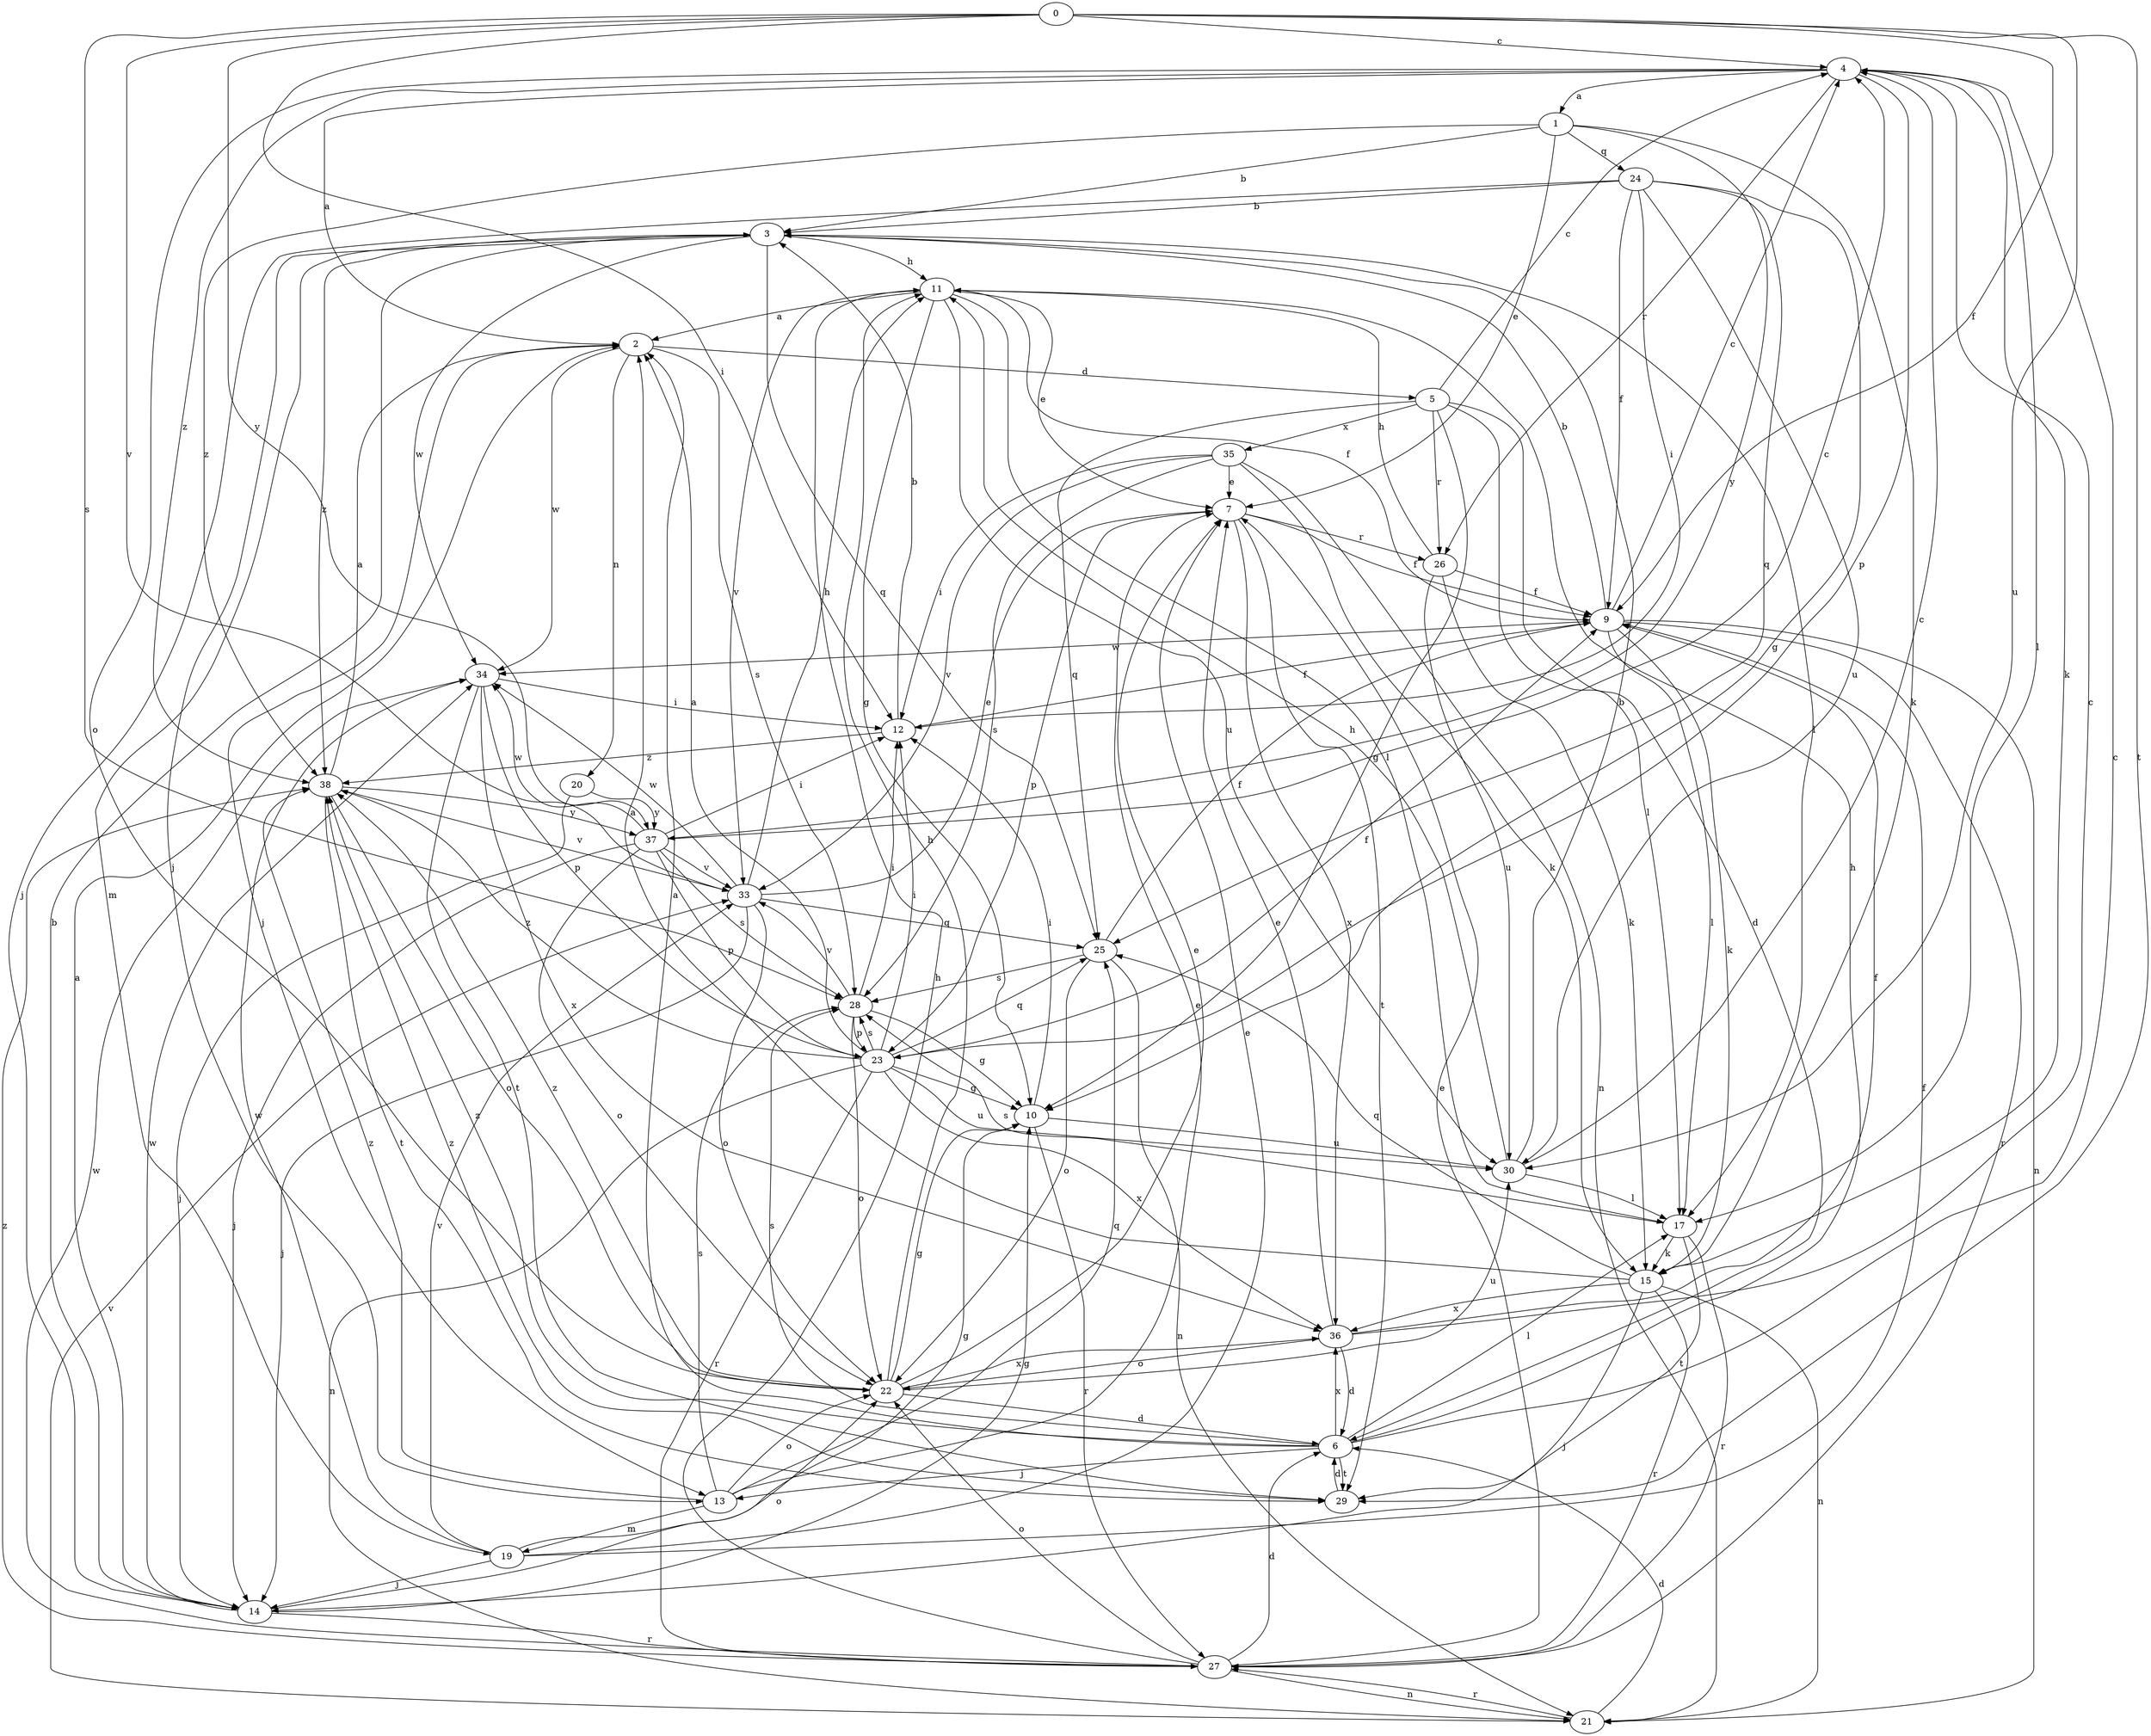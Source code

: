 strict digraph  {
0;
1;
2;
3;
4;
5;
6;
7;
9;
10;
11;
12;
13;
14;
15;
17;
19;
20;
21;
22;
23;
24;
25;
26;
27;
28;
29;
30;
33;
34;
35;
36;
37;
38;
0 -> 4  [label=c];
0 -> 9  [label=f];
0 -> 12  [label=i];
0 -> 28  [label=s];
0 -> 29  [label=t];
0 -> 30  [label=u];
0 -> 33  [label=v];
0 -> 37  [label=y];
1 -> 3  [label=b];
1 -> 7  [label=e];
1 -> 15  [label=k];
1 -> 24  [label=q];
1 -> 37  [label=y];
1 -> 38  [label=z];
2 -> 5  [label=d];
2 -> 13  [label=j];
2 -> 20  [label=n];
2 -> 28  [label=s];
2 -> 34  [label=w];
3 -> 11  [label=h];
3 -> 13  [label=j];
3 -> 17  [label=l];
3 -> 19  [label=m];
3 -> 25  [label=q];
3 -> 34  [label=w];
3 -> 38  [label=z];
4 -> 1  [label=a];
4 -> 2  [label=a];
4 -> 15  [label=k];
4 -> 17  [label=l];
4 -> 22  [label=o];
4 -> 23  [label=p];
4 -> 26  [label=r];
4 -> 38  [label=z];
5 -> 4  [label=c];
5 -> 6  [label=d];
5 -> 10  [label=g];
5 -> 17  [label=l];
5 -> 25  [label=q];
5 -> 26  [label=r];
5 -> 35  [label=x];
6 -> 2  [label=a];
6 -> 4  [label=c];
6 -> 11  [label=h];
6 -> 13  [label=j];
6 -> 17  [label=l];
6 -> 28  [label=s];
6 -> 29  [label=t];
6 -> 36  [label=x];
6 -> 38  [label=z];
7 -> 9  [label=f];
7 -> 23  [label=p];
7 -> 26  [label=r];
7 -> 29  [label=t];
7 -> 36  [label=x];
9 -> 3  [label=b];
9 -> 4  [label=c];
9 -> 15  [label=k];
9 -> 17  [label=l];
9 -> 21  [label=n];
9 -> 27  [label=r];
9 -> 34  [label=w];
10 -> 12  [label=i];
10 -> 27  [label=r];
10 -> 30  [label=u];
11 -> 2  [label=a];
11 -> 7  [label=e];
11 -> 9  [label=f];
11 -> 10  [label=g];
11 -> 17  [label=l];
11 -> 30  [label=u];
11 -> 33  [label=v];
12 -> 3  [label=b];
12 -> 9  [label=f];
12 -> 38  [label=z];
13 -> 7  [label=e];
13 -> 19  [label=m];
13 -> 22  [label=o];
13 -> 25  [label=q];
13 -> 28  [label=s];
13 -> 38  [label=z];
14 -> 2  [label=a];
14 -> 3  [label=b];
14 -> 10  [label=g];
14 -> 22  [label=o];
14 -> 27  [label=r];
14 -> 34  [label=w];
15 -> 2  [label=a];
15 -> 14  [label=j];
15 -> 21  [label=n];
15 -> 25  [label=q];
15 -> 27  [label=r];
15 -> 36  [label=x];
17 -> 15  [label=k];
17 -> 27  [label=r];
17 -> 28  [label=s];
17 -> 29  [label=t];
19 -> 7  [label=e];
19 -> 9  [label=f];
19 -> 10  [label=g];
19 -> 14  [label=j];
19 -> 33  [label=v];
19 -> 34  [label=w];
20 -> 14  [label=j];
20 -> 37  [label=y];
21 -> 6  [label=d];
21 -> 27  [label=r];
21 -> 33  [label=v];
22 -> 6  [label=d];
22 -> 7  [label=e];
22 -> 10  [label=g];
22 -> 11  [label=h];
22 -> 30  [label=u];
22 -> 36  [label=x];
22 -> 38  [label=z];
23 -> 2  [label=a];
23 -> 9  [label=f];
23 -> 10  [label=g];
23 -> 12  [label=i];
23 -> 21  [label=n];
23 -> 25  [label=q];
23 -> 27  [label=r];
23 -> 28  [label=s];
23 -> 30  [label=u];
23 -> 36  [label=x];
23 -> 38  [label=z];
24 -> 3  [label=b];
24 -> 9  [label=f];
24 -> 10  [label=g];
24 -> 12  [label=i];
24 -> 14  [label=j];
24 -> 25  [label=q];
24 -> 30  [label=u];
25 -> 9  [label=f];
25 -> 21  [label=n];
25 -> 22  [label=o];
25 -> 28  [label=s];
26 -> 9  [label=f];
26 -> 11  [label=h];
26 -> 15  [label=k];
26 -> 30  [label=u];
27 -> 6  [label=d];
27 -> 7  [label=e];
27 -> 11  [label=h];
27 -> 21  [label=n];
27 -> 22  [label=o];
27 -> 34  [label=w];
27 -> 38  [label=z];
28 -> 10  [label=g];
28 -> 12  [label=i];
28 -> 22  [label=o];
28 -> 23  [label=p];
28 -> 33  [label=v];
29 -> 6  [label=d];
29 -> 38  [label=z];
30 -> 3  [label=b];
30 -> 4  [label=c];
30 -> 11  [label=h];
30 -> 17  [label=l];
33 -> 7  [label=e];
33 -> 11  [label=h];
33 -> 14  [label=j];
33 -> 22  [label=o];
33 -> 25  [label=q];
33 -> 34  [label=w];
34 -> 12  [label=i];
34 -> 23  [label=p];
34 -> 29  [label=t];
34 -> 36  [label=x];
35 -> 7  [label=e];
35 -> 12  [label=i];
35 -> 15  [label=k];
35 -> 21  [label=n];
35 -> 28  [label=s];
35 -> 33  [label=v];
36 -> 4  [label=c];
36 -> 6  [label=d];
36 -> 7  [label=e];
36 -> 9  [label=f];
36 -> 22  [label=o];
37 -> 4  [label=c];
37 -> 12  [label=i];
37 -> 14  [label=j];
37 -> 22  [label=o];
37 -> 23  [label=p];
37 -> 28  [label=s];
37 -> 33  [label=v];
37 -> 34  [label=w];
38 -> 2  [label=a];
38 -> 22  [label=o];
38 -> 29  [label=t];
38 -> 33  [label=v];
38 -> 37  [label=y];
}

